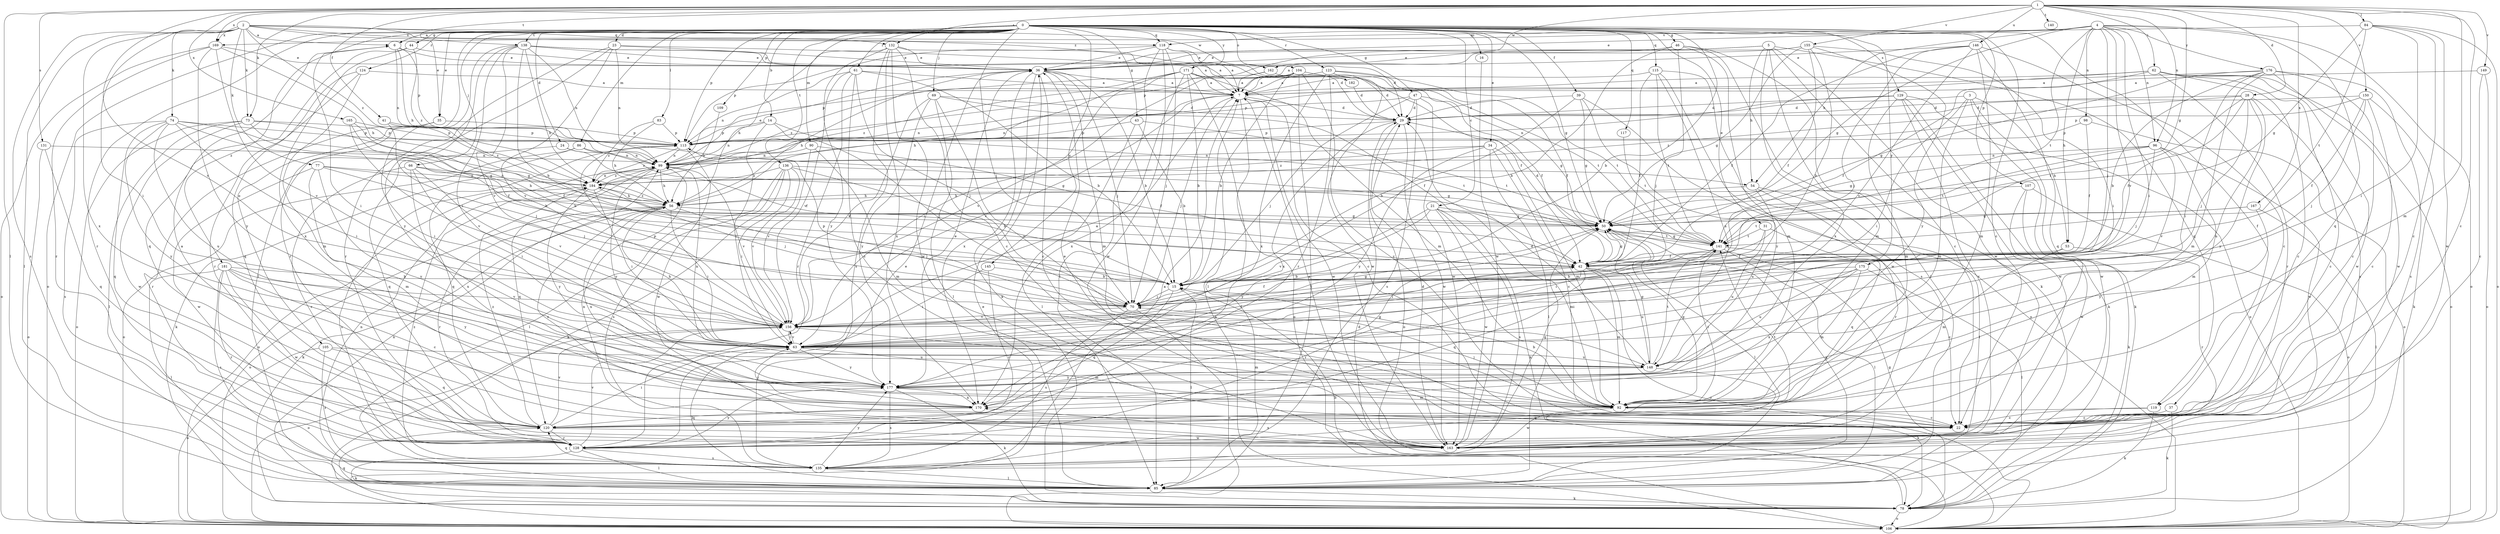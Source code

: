 strict digraph  {
0;
1;
2;
3;
4;
5;
6;
7;
14;
15;
16;
21;
22;
23;
24;
28;
29;
31;
34;
35;
36;
37;
39;
41;
42;
43;
44;
46;
47;
50;
53;
54;
56;
61;
62;
63;
66;
69;
70;
73;
74;
77;
78;
83;
84;
85;
86;
90;
92;
96;
98;
99;
104;
105;
106;
107;
109;
113;
115;
117;
118;
119;
120;
123;
124;
128;
129;
131;
132;
135;
136;
138;
140;
141;
145;
146;
148;
149;
150;
155;
156;
162;
163;
165;
167;
169;
170;
171;
175;
176;
177;
181;
182;
184;
0 -> 6  [label=a];
0 -> 14  [label=b];
0 -> 15  [label=b];
0 -> 16  [label=c];
0 -> 21  [label=c];
0 -> 22  [label=c];
0 -> 23  [label=d];
0 -> 24  [label=d];
0 -> 31  [label=e];
0 -> 34  [label=e];
0 -> 35  [label=e];
0 -> 37  [label=f];
0 -> 39  [label=f];
0 -> 43  [label=g];
0 -> 44  [label=g];
0 -> 46  [label=g];
0 -> 47  [label=g];
0 -> 50  [label=g];
0 -> 61  [label=i];
0 -> 66  [label=j];
0 -> 69  [label=j];
0 -> 70  [label=j];
0 -> 83  [label=l];
0 -> 86  [label=m];
0 -> 90  [label=m];
0 -> 104  [label=o];
0 -> 105  [label=o];
0 -> 106  [label=o];
0 -> 107  [label=p];
0 -> 109  [label=p];
0 -> 113  [label=p];
0 -> 115  [label=q];
0 -> 117  [label=q];
0 -> 118  [label=q];
0 -> 123  [label=r];
0 -> 124  [label=r];
0 -> 128  [label=r];
0 -> 129  [label=s];
0 -> 136  [label=t];
0 -> 138  [label=t];
0 -> 145  [label=u];
0 -> 171  [label=y];
0 -> 175  [label=y];
0 -> 181  [label=z];
1 -> 22  [label=c];
1 -> 28  [label=d];
1 -> 41  [label=f];
1 -> 50  [label=g];
1 -> 62  [label=i];
1 -> 73  [label=k];
1 -> 84  [label=l];
1 -> 85  [label=l];
1 -> 92  [label=m];
1 -> 96  [label=n];
1 -> 131  [label=s];
1 -> 132  [label=s];
1 -> 138  [label=t];
1 -> 140  [label=t];
1 -> 146  [label=u];
1 -> 149  [label=v];
1 -> 150  [label=v];
1 -> 155  [label=v];
1 -> 156  [label=v];
1 -> 162  [label=w];
1 -> 165  [label=x];
1 -> 167  [label=x];
1 -> 169  [label=x];
2 -> 6  [label=a];
2 -> 35  [label=e];
2 -> 63  [label=i];
2 -> 73  [label=k];
2 -> 74  [label=k];
2 -> 77  [label=k];
2 -> 85  [label=l];
2 -> 118  [label=q];
2 -> 132  [label=s];
2 -> 135  [label=s];
2 -> 162  [label=w];
2 -> 169  [label=x];
2 -> 170  [label=x];
2 -> 182  [label=z];
2 -> 184  [label=z];
3 -> 29  [label=d];
3 -> 53  [label=h];
3 -> 63  [label=i];
3 -> 78  [label=k];
3 -> 92  [label=m];
3 -> 163  [label=w];
4 -> 36  [label=e];
4 -> 50  [label=g];
4 -> 53  [label=h];
4 -> 54  [label=h];
4 -> 63  [label=i];
4 -> 70  [label=j];
4 -> 96  [label=n];
4 -> 98  [label=n];
4 -> 106  [label=o];
4 -> 118  [label=q];
4 -> 119  [label=q];
4 -> 141  [label=t];
4 -> 156  [label=v];
4 -> 176  [label=y];
5 -> 22  [label=c];
5 -> 36  [label=e];
5 -> 54  [label=h];
5 -> 92  [label=m];
5 -> 113  [label=p];
5 -> 119  [label=q];
5 -> 163  [label=w];
5 -> 170  [label=x];
6 -> 36  [label=e];
6 -> 54  [label=h];
6 -> 63  [label=i];
6 -> 99  [label=n];
6 -> 113  [label=p];
7 -> 22  [label=c];
7 -> 29  [label=d];
7 -> 70  [label=j];
7 -> 99  [label=n];
7 -> 106  [label=o];
7 -> 156  [label=v];
7 -> 163  [label=w];
14 -> 63  [label=i];
14 -> 70  [label=j];
14 -> 99  [label=n];
14 -> 113  [label=p];
14 -> 141  [label=t];
15 -> 70  [label=j];
15 -> 85  [label=l];
15 -> 120  [label=q];
16 -> 163  [label=w];
21 -> 50  [label=g];
21 -> 78  [label=k];
21 -> 92  [label=m];
21 -> 135  [label=s];
21 -> 156  [label=v];
21 -> 163  [label=w];
21 -> 177  [label=y];
22 -> 6  [label=a];
22 -> 36  [label=e];
23 -> 7  [label=a];
23 -> 36  [label=e];
23 -> 85  [label=l];
23 -> 99  [label=n];
23 -> 128  [label=r];
23 -> 156  [label=v];
24 -> 50  [label=g];
24 -> 99  [label=n];
24 -> 120  [label=q];
28 -> 22  [label=c];
28 -> 29  [label=d];
28 -> 42  [label=f];
28 -> 70  [label=j];
28 -> 141  [label=t];
28 -> 148  [label=u];
28 -> 177  [label=y];
28 -> 184  [label=z];
29 -> 106  [label=o];
29 -> 113  [label=p];
29 -> 163  [label=w];
29 -> 170  [label=x];
31 -> 63  [label=i];
31 -> 120  [label=q];
31 -> 141  [label=t];
31 -> 148  [label=u];
34 -> 22  [label=c];
34 -> 85  [label=l];
34 -> 92  [label=m];
34 -> 99  [label=n];
34 -> 177  [label=y];
34 -> 184  [label=z];
35 -> 63  [label=i];
35 -> 113  [label=p];
35 -> 128  [label=r];
36 -> 7  [label=a];
36 -> 15  [label=b];
36 -> 22  [label=c];
36 -> 56  [label=h];
36 -> 70  [label=j];
36 -> 78  [label=k];
36 -> 92  [label=m];
36 -> 170  [label=x];
37 -> 22  [label=c];
37 -> 78  [label=k];
39 -> 15  [label=b];
39 -> 29  [label=d];
39 -> 50  [label=g];
39 -> 106  [label=o];
39 -> 177  [label=y];
41 -> 70  [label=j];
41 -> 113  [label=p];
41 -> 184  [label=z];
42 -> 15  [label=b];
42 -> 50  [label=g];
42 -> 92  [label=m];
42 -> 106  [label=o];
42 -> 120  [label=q];
42 -> 128  [label=r];
42 -> 148  [label=u];
43 -> 15  [label=b];
43 -> 85  [label=l];
43 -> 113  [label=p];
43 -> 141  [label=t];
44 -> 36  [label=e];
44 -> 120  [label=q];
44 -> 170  [label=x];
44 -> 184  [label=z];
46 -> 15  [label=b];
46 -> 36  [label=e];
46 -> 70  [label=j];
46 -> 78  [label=k];
46 -> 85  [label=l];
46 -> 92  [label=m];
47 -> 29  [label=d];
47 -> 50  [label=g];
47 -> 70  [label=j];
47 -> 99  [label=n];
47 -> 135  [label=s];
47 -> 163  [label=w];
50 -> 29  [label=d];
50 -> 85  [label=l];
50 -> 141  [label=t];
53 -> 42  [label=f];
53 -> 92  [label=m];
53 -> 128  [label=r];
54 -> 56  [label=h];
54 -> 85  [label=l];
54 -> 128  [label=r];
54 -> 148  [label=u];
56 -> 22  [label=c];
56 -> 50  [label=g];
56 -> 63  [label=i];
56 -> 70  [label=j];
56 -> 78  [label=k];
56 -> 106  [label=o];
56 -> 128  [label=r];
56 -> 170  [label=x];
56 -> 184  [label=z];
61 -> 7  [label=a];
61 -> 15  [label=b];
61 -> 22  [label=c];
61 -> 70  [label=j];
61 -> 99  [label=n];
61 -> 128  [label=r];
61 -> 156  [label=v];
62 -> 7  [label=a];
62 -> 22  [label=c];
62 -> 42  [label=f];
62 -> 106  [label=o];
62 -> 113  [label=p];
62 -> 128  [label=r];
62 -> 135  [label=s];
62 -> 163  [label=w];
63 -> 7  [label=a];
63 -> 42  [label=f];
63 -> 56  [label=h];
63 -> 85  [label=l];
63 -> 92  [label=m];
63 -> 148  [label=u];
63 -> 156  [label=v];
63 -> 177  [label=y];
66 -> 42  [label=f];
66 -> 63  [label=i];
66 -> 128  [label=r];
66 -> 156  [label=v];
66 -> 170  [label=x];
66 -> 184  [label=z];
69 -> 29  [label=d];
69 -> 42  [label=f];
69 -> 85  [label=l];
69 -> 148  [label=u];
69 -> 156  [label=v];
69 -> 177  [label=y];
70 -> 42  [label=f];
70 -> 106  [label=o];
70 -> 113  [label=p];
70 -> 135  [label=s];
70 -> 156  [label=v];
73 -> 15  [label=b];
73 -> 50  [label=g];
73 -> 85  [label=l];
73 -> 106  [label=o];
73 -> 113  [label=p];
73 -> 163  [label=w];
74 -> 42  [label=f];
74 -> 50  [label=g];
74 -> 63  [label=i];
74 -> 113  [label=p];
74 -> 120  [label=q];
74 -> 135  [label=s];
74 -> 148  [label=u];
74 -> 177  [label=y];
77 -> 56  [label=h];
77 -> 70  [label=j];
77 -> 92  [label=m];
77 -> 163  [label=w];
77 -> 177  [label=y];
77 -> 184  [label=z];
78 -> 15  [label=b];
78 -> 50  [label=g];
78 -> 99  [label=n];
78 -> 106  [label=o];
78 -> 120  [label=q];
83 -> 56  [label=h];
83 -> 113  [label=p];
83 -> 184  [label=z];
84 -> 22  [label=c];
84 -> 50  [label=g];
84 -> 63  [label=i];
84 -> 106  [label=o];
84 -> 141  [label=t];
84 -> 163  [label=w];
84 -> 169  [label=v];
85 -> 50  [label=g];
85 -> 78  [label=k];
85 -> 99  [label=n];
86 -> 42  [label=f];
86 -> 78  [label=k];
86 -> 99  [label=n];
86 -> 106  [label=o];
90 -> 42  [label=f];
90 -> 92  [label=m];
90 -> 99  [label=n];
90 -> 156  [label=v];
92 -> 15  [label=b];
92 -> 22  [label=c];
92 -> 50  [label=g];
92 -> 70  [label=j];
92 -> 141  [label=t];
92 -> 163  [label=w];
96 -> 50  [label=g];
96 -> 70  [label=j];
96 -> 92  [label=m];
96 -> 99  [label=n];
96 -> 141  [label=t];
96 -> 156  [label=v];
96 -> 163  [label=w];
98 -> 42  [label=f];
98 -> 106  [label=o];
98 -> 113  [label=p];
99 -> 36  [label=e];
99 -> 56  [label=h];
99 -> 106  [label=o];
99 -> 120  [label=q];
99 -> 156  [label=v];
99 -> 177  [label=y];
99 -> 184  [label=z];
104 -> 7  [label=a];
104 -> 15  [label=b];
104 -> 22  [label=c];
104 -> 29  [label=d];
104 -> 85  [label=l];
104 -> 113  [label=p];
104 -> 184  [label=z];
105 -> 106  [label=o];
105 -> 120  [label=q];
105 -> 135  [label=s];
105 -> 148  [label=u];
106 -> 7  [label=a];
106 -> 29  [label=d];
106 -> 36  [label=e];
107 -> 56  [label=h];
107 -> 78  [label=k];
107 -> 106  [label=o];
107 -> 163  [label=w];
109 -> 56  [label=h];
113 -> 99  [label=n];
113 -> 120  [label=q];
113 -> 163  [label=w];
113 -> 184  [label=z];
115 -> 7  [label=a];
115 -> 42  [label=f];
115 -> 135  [label=s];
115 -> 141  [label=t];
115 -> 148  [label=u];
115 -> 163  [label=w];
117 -> 141  [label=t];
118 -> 29  [label=d];
118 -> 36  [label=e];
118 -> 42  [label=f];
118 -> 70  [label=j];
118 -> 85  [label=l];
118 -> 113  [label=p];
118 -> 163  [label=w];
119 -> 22  [label=c];
119 -> 78  [label=k];
119 -> 120  [label=q];
120 -> 63  [label=i];
120 -> 128  [label=r];
120 -> 141  [label=t];
120 -> 156  [label=v];
120 -> 163  [label=w];
120 -> 184  [label=z];
123 -> 7  [label=a];
123 -> 42  [label=f];
123 -> 128  [label=r];
123 -> 141  [label=t];
123 -> 163  [label=w];
123 -> 170  [label=x];
124 -> 7  [label=a];
124 -> 92  [label=m];
124 -> 120  [label=q];
124 -> 128  [label=r];
128 -> 36  [label=e];
128 -> 78  [label=k];
128 -> 85  [label=l];
128 -> 135  [label=s];
128 -> 156  [label=v];
128 -> 177  [label=y];
129 -> 29  [label=d];
129 -> 78  [label=k];
129 -> 92  [label=m];
129 -> 99  [label=n];
129 -> 106  [label=o];
129 -> 128  [label=r];
129 -> 163  [label=w];
131 -> 99  [label=n];
131 -> 106  [label=o];
131 -> 120  [label=q];
132 -> 7  [label=a];
132 -> 22  [label=c];
132 -> 36  [label=e];
132 -> 56  [label=h];
132 -> 135  [label=s];
132 -> 163  [label=w];
132 -> 170  [label=x];
132 -> 177  [label=y];
135 -> 7  [label=a];
135 -> 85  [label=l];
135 -> 120  [label=q];
135 -> 177  [label=y];
135 -> 184  [label=z];
136 -> 15  [label=b];
136 -> 50  [label=g];
136 -> 63  [label=i];
136 -> 78  [label=k];
136 -> 85  [label=l];
136 -> 135  [label=s];
136 -> 156  [label=v];
136 -> 184  [label=z];
138 -> 7  [label=a];
138 -> 15  [label=b];
138 -> 29  [label=d];
138 -> 36  [label=e];
138 -> 56  [label=h];
138 -> 63  [label=i];
138 -> 99  [label=n];
138 -> 128  [label=r];
138 -> 156  [label=v];
138 -> 177  [label=y];
141 -> 22  [label=c];
141 -> 42  [label=f];
141 -> 50  [label=g];
141 -> 63  [label=i];
141 -> 85  [label=l];
145 -> 15  [label=b];
145 -> 63  [label=i];
145 -> 128  [label=r];
146 -> 22  [label=c];
146 -> 36  [label=e];
146 -> 42  [label=f];
146 -> 70  [label=j];
146 -> 92  [label=m];
146 -> 120  [label=q];
146 -> 156  [label=v];
148 -> 29  [label=d];
148 -> 50  [label=g];
148 -> 78  [label=k];
148 -> 99  [label=n];
148 -> 141  [label=t];
148 -> 177  [label=y];
149 -> 7  [label=a];
149 -> 22  [label=c];
149 -> 106  [label=o];
150 -> 22  [label=c];
150 -> 29  [label=d];
150 -> 42  [label=f];
150 -> 70  [label=j];
150 -> 78  [label=k];
150 -> 113  [label=p];
155 -> 7  [label=a];
155 -> 15  [label=b];
155 -> 36  [label=e];
155 -> 42  [label=f];
155 -> 50  [label=g];
155 -> 63  [label=i];
155 -> 177  [label=y];
156 -> 50  [label=g];
156 -> 63  [label=i];
156 -> 92  [label=m];
156 -> 106  [label=o];
156 -> 113  [label=p];
162 -> 7  [label=a];
162 -> 63  [label=i];
162 -> 141  [label=t];
163 -> 7  [label=a];
163 -> 29  [label=d];
163 -> 50  [label=g];
163 -> 99  [label=n];
163 -> 170  [label=x];
165 -> 15  [label=b];
165 -> 42  [label=f];
165 -> 113  [label=p];
165 -> 156  [label=v];
167 -> 50  [label=g];
167 -> 85  [label=l];
167 -> 141  [label=t];
167 -> 177  [label=y];
169 -> 36  [label=e];
169 -> 56  [label=h];
169 -> 106  [label=o];
169 -> 128  [label=r];
169 -> 156  [label=v];
169 -> 177  [label=y];
170 -> 50  [label=g];
170 -> 63  [label=i];
170 -> 120  [label=q];
171 -> 7  [label=a];
171 -> 15  [label=b];
171 -> 42  [label=f];
171 -> 56  [label=h];
171 -> 85  [label=l];
171 -> 92  [label=m];
171 -> 156  [label=v];
171 -> 170  [label=x];
171 -> 184  [label=z];
175 -> 15  [label=b];
175 -> 63  [label=i];
175 -> 85  [label=l];
175 -> 92  [label=m];
175 -> 148  [label=u];
175 -> 170  [label=x];
176 -> 7  [label=a];
176 -> 15  [label=b];
176 -> 22  [label=c];
176 -> 50  [label=g];
176 -> 63  [label=i];
176 -> 92  [label=m];
176 -> 135  [label=s];
176 -> 163  [label=w];
177 -> 36  [label=e];
177 -> 78  [label=k];
177 -> 92  [label=m];
177 -> 135  [label=s];
177 -> 170  [label=x];
181 -> 15  [label=b];
181 -> 22  [label=c];
181 -> 85  [label=l];
181 -> 128  [label=r];
181 -> 135  [label=s];
181 -> 156  [label=v];
181 -> 163  [label=w];
181 -> 177  [label=y];
182 -> 29  [label=d];
184 -> 56  [label=h];
184 -> 63  [label=i];
184 -> 70  [label=j];
184 -> 99  [label=n];
184 -> 135  [label=s];
184 -> 177  [label=y];
}
